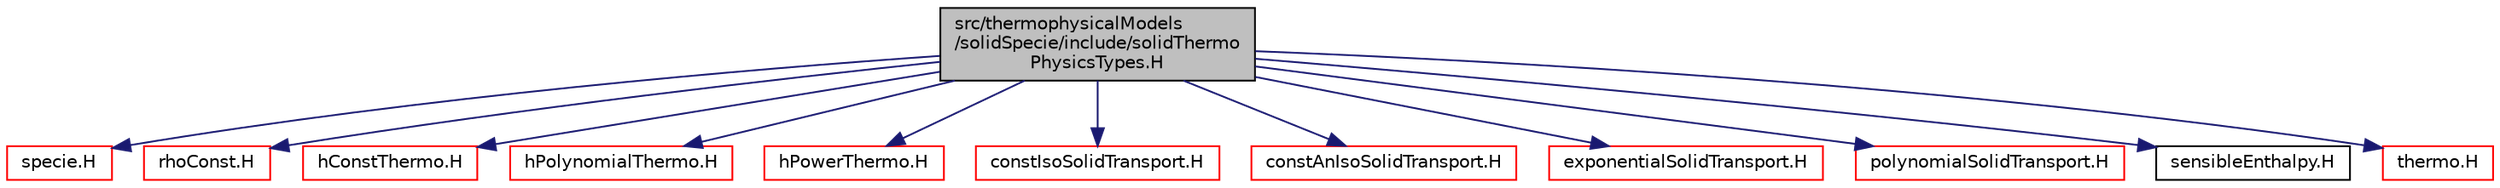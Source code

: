 digraph "src/thermophysicalModels/solidSpecie/include/solidThermoPhysicsTypes.H"
{
  bgcolor="transparent";
  edge [fontname="Helvetica",fontsize="10",labelfontname="Helvetica",labelfontsize="10"];
  node [fontname="Helvetica",fontsize="10",shape=record];
  Node1 [label="src/thermophysicalModels\l/solidSpecie/include/solidThermo\lPhysicsTypes.H",height=0.2,width=0.4,color="black", fillcolor="grey75", style="filled", fontcolor="black"];
  Node1 -> Node2 [color="midnightblue",fontsize="10",style="solid",fontname="Helvetica"];
  Node2 [label="specie.H",height=0.2,width=0.4,color="red",URL="$a10574.html"];
  Node1 -> Node3 [color="midnightblue",fontsize="10",style="solid",fontname="Helvetica"];
  Node3 [label="rhoConst.H",height=0.2,width=0.4,color="red",URL="$a10529.html"];
  Node1 -> Node4 [color="midnightblue",fontsize="10",style="solid",fontname="Helvetica"];
  Node4 [label="hConstThermo.H",height=0.2,width=0.4,color="red",URL="$a10583.html"];
  Node1 -> Node5 [color="midnightblue",fontsize="10",style="solid",fontname="Helvetica"];
  Node5 [label="hPolynomialThermo.H",height=0.2,width=0.4,color="red",URL="$a10586.html"];
  Node1 -> Node6 [color="midnightblue",fontsize="10",style="solid",fontname="Helvetica"];
  Node6 [label="hPowerThermo.H",height=0.2,width=0.4,color="red",URL="$a10589.html"];
  Node1 -> Node7 [color="midnightblue",fontsize="10",style="solid",fontname="Helvetica"];
  Node7 [label="constIsoSolidTransport.H",height=0.2,width=0.4,color="red",URL="$a10486.html"];
  Node1 -> Node8 [color="midnightblue",fontsize="10",style="solid",fontname="Helvetica"];
  Node8 [label="constAnIsoSolidTransport.H",height=0.2,width=0.4,color="red",URL="$a10483.html"];
  Node1 -> Node9 [color="midnightblue",fontsize="10",style="solid",fontname="Helvetica"];
  Node9 [label="exponentialSolidTransport.H",height=0.2,width=0.4,color="red",URL="$a10489.html"];
  Node1 -> Node10 [color="midnightblue",fontsize="10",style="solid",fontname="Helvetica"];
  Node10 [label="polynomialSolidTransport.H",height=0.2,width=0.4,color="red",URL="$a10492.html"];
  Node1 -> Node11 [color="midnightblue",fontsize="10",style="solid",fontname="Helvetica"];
  Node11 [label="sensibleEnthalpy.H",height=0.2,width=0.4,color="black",URL="$a10597.html"];
  Node1 -> Node12 [color="midnightblue",fontsize="10",style="solid",fontname="Helvetica"];
  Node12 [label="thermo.H",height=0.2,width=0.4,color="red",URL="$a10600.html"];
}
